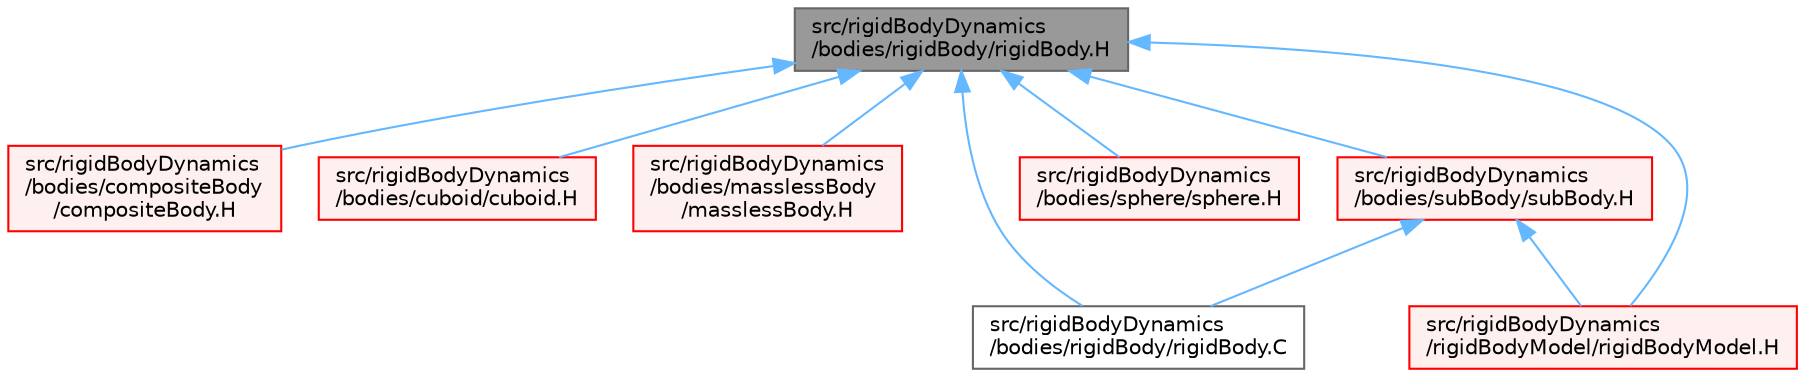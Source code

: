 digraph "src/rigidBodyDynamics/bodies/rigidBody/rigidBody.H"
{
 // LATEX_PDF_SIZE
  bgcolor="transparent";
  edge [fontname=Helvetica,fontsize=10,labelfontname=Helvetica,labelfontsize=10];
  node [fontname=Helvetica,fontsize=10,shape=box,height=0.2,width=0.4];
  Node1 [id="Node000001",label="src/rigidBodyDynamics\l/bodies/rigidBody/rigidBody.H",height=0.2,width=0.4,color="gray40", fillcolor="grey60", style="filled", fontcolor="black",tooltip=" "];
  Node1 -> Node2 [id="edge1_Node000001_Node000002",dir="back",color="steelblue1",style="solid",tooltip=" "];
  Node2 [id="Node000002",label="src/rigidBodyDynamics\l/bodies/compositeBody\l/compositeBody.H",height=0.2,width=0.4,color="red", fillcolor="#FFF0F0", style="filled",URL="$compositeBody_8H.html",tooltip=" "];
  Node1 -> Node5 [id="edge2_Node000001_Node000005",dir="back",color="steelblue1",style="solid",tooltip=" "];
  Node5 [id="Node000005",label="src/rigidBodyDynamics\l/bodies/cuboid/cuboid.H",height=0.2,width=0.4,color="red", fillcolor="#FFF0F0", style="filled",URL="$cuboid_8H.html",tooltip=" "];
  Node1 -> Node7 [id="edge3_Node000001_Node000007",dir="back",color="steelblue1",style="solid",tooltip=" "];
  Node7 [id="Node000007",label="src/rigidBodyDynamics\l/bodies/masslessBody\l/masslessBody.H",height=0.2,width=0.4,color="red", fillcolor="#FFF0F0", style="filled",URL="$masslessBody_8H.html",tooltip=" "];
  Node1 -> Node11 [id="edge4_Node000001_Node000011",dir="back",color="steelblue1",style="solid",tooltip=" "];
  Node11 [id="Node000011",label="src/rigidBodyDynamics\l/bodies/rigidBody/rigidBody.C",height=0.2,width=0.4,color="grey40", fillcolor="white", style="filled",URL="$rigidBody_8C.html",tooltip=" "];
  Node1 -> Node12 [id="edge5_Node000001_Node000012",dir="back",color="steelblue1",style="solid",tooltip=" "];
  Node12 [id="Node000012",label="src/rigidBodyDynamics\l/bodies/sphere/sphere.H",height=0.2,width=0.4,color="red", fillcolor="#FFF0F0", style="filled",URL="$sphere_8H.html",tooltip=" "];
  Node1 -> Node14 [id="edge6_Node000001_Node000014",dir="back",color="steelblue1",style="solid",tooltip=" "];
  Node14 [id="Node000014",label="src/rigidBodyDynamics\l/bodies/subBody/subBody.H",height=0.2,width=0.4,color="red", fillcolor="#FFF0F0", style="filled",URL="$subBody_8H.html",tooltip=" "];
  Node14 -> Node11 [id="edge7_Node000014_Node000011",dir="back",color="steelblue1",style="solid",tooltip=" "];
  Node14 -> Node16 [id="edge8_Node000014_Node000016",dir="back",color="steelblue1",style="solid",tooltip=" "];
  Node16 [id="Node000016",label="src/rigidBodyDynamics\l/rigidBodyModel/rigidBodyModel.H",height=0.2,width=0.4,color="red", fillcolor="#FFF0F0", style="filled",URL="$rigidBodyModel_8H.html",tooltip=" "];
  Node1 -> Node16 [id="edge9_Node000001_Node000016",dir="back",color="steelblue1",style="solid",tooltip=" "];
}
